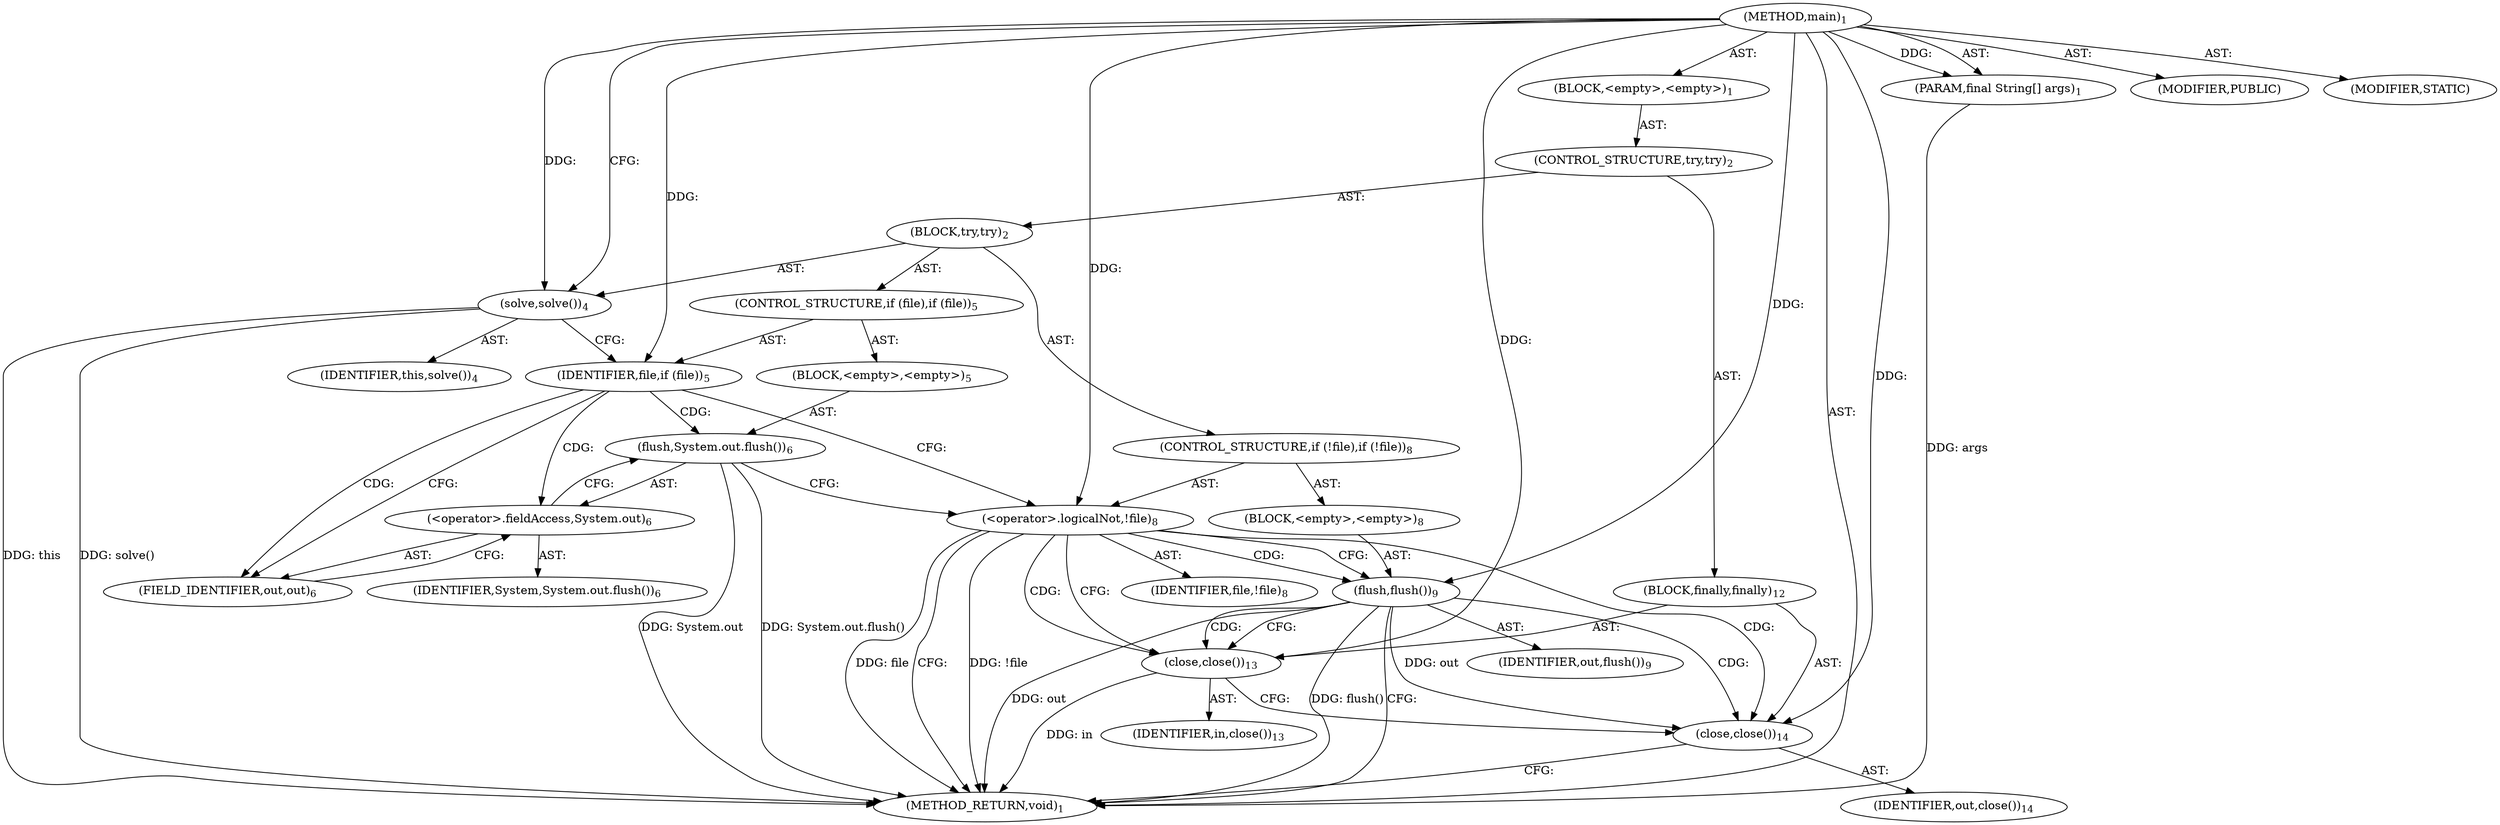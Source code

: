 digraph "main" {  
"17" [label = <(METHOD,main)<SUB>1</SUB>> ]
"18" [label = <(PARAM,final String[] args)<SUB>1</SUB>> ]
"19" [label = <(BLOCK,&lt;empty&gt;,&lt;empty&gt;)<SUB>1</SUB>> ]
"20" [label = <(CONTROL_STRUCTURE,try,try)<SUB>2</SUB>> ]
"21" [label = <(BLOCK,try,try)<SUB>2</SUB>> ]
"22" [label = <(solve,solve())<SUB>4</SUB>> ]
"23" [label = <(IDENTIFIER,this,solve())<SUB>4</SUB>> ]
"24" [label = <(CONTROL_STRUCTURE,if (file),if (file))<SUB>5</SUB>> ]
"25" [label = <(IDENTIFIER,file,if (file))<SUB>5</SUB>> ]
"26" [label = <(BLOCK,&lt;empty&gt;,&lt;empty&gt;)<SUB>5</SUB>> ]
"27" [label = <(flush,System.out.flush())<SUB>6</SUB>> ]
"28" [label = <(&lt;operator&gt;.fieldAccess,System.out)<SUB>6</SUB>> ]
"29" [label = <(IDENTIFIER,System,System.out.flush())<SUB>6</SUB>> ]
"30" [label = <(FIELD_IDENTIFIER,out,out)<SUB>6</SUB>> ]
"31" [label = <(CONTROL_STRUCTURE,if (!file),if (!file))<SUB>8</SUB>> ]
"32" [label = <(&lt;operator&gt;.logicalNot,!file)<SUB>8</SUB>> ]
"33" [label = <(IDENTIFIER,file,!file)<SUB>8</SUB>> ]
"34" [label = <(BLOCK,&lt;empty&gt;,&lt;empty&gt;)<SUB>8</SUB>> ]
"35" [label = <(flush,flush())<SUB>9</SUB>> ]
"36" [label = <(IDENTIFIER,out,flush())<SUB>9</SUB>> ]
"37" [label = <(BLOCK,finally,finally)<SUB>12</SUB>> ]
"38" [label = <(close,close())<SUB>13</SUB>> ]
"39" [label = <(IDENTIFIER,in,close())<SUB>13</SUB>> ]
"40" [label = <(close,close())<SUB>14</SUB>> ]
"41" [label = <(IDENTIFIER,out,close())<SUB>14</SUB>> ]
"42" [label = <(MODIFIER,PUBLIC)> ]
"43" [label = <(MODIFIER,STATIC)> ]
"44" [label = <(METHOD_RETURN,void)<SUB>1</SUB>> ]
  "17" -> "18"  [ label = "AST: "] 
  "17" -> "19"  [ label = "AST: "] 
  "17" -> "42"  [ label = "AST: "] 
  "17" -> "43"  [ label = "AST: "] 
  "17" -> "44"  [ label = "AST: "] 
  "19" -> "20"  [ label = "AST: "] 
  "20" -> "21"  [ label = "AST: "] 
  "20" -> "37"  [ label = "AST: "] 
  "21" -> "22"  [ label = "AST: "] 
  "21" -> "24"  [ label = "AST: "] 
  "21" -> "31"  [ label = "AST: "] 
  "22" -> "23"  [ label = "AST: "] 
  "24" -> "25"  [ label = "AST: "] 
  "24" -> "26"  [ label = "AST: "] 
  "26" -> "27"  [ label = "AST: "] 
  "27" -> "28"  [ label = "AST: "] 
  "28" -> "29"  [ label = "AST: "] 
  "28" -> "30"  [ label = "AST: "] 
  "31" -> "32"  [ label = "AST: "] 
  "31" -> "34"  [ label = "AST: "] 
  "32" -> "33"  [ label = "AST: "] 
  "34" -> "35"  [ label = "AST: "] 
  "35" -> "36"  [ label = "AST: "] 
  "37" -> "38"  [ label = "AST: "] 
  "37" -> "40"  [ label = "AST: "] 
  "38" -> "39"  [ label = "AST: "] 
  "40" -> "41"  [ label = "AST: "] 
  "22" -> "25"  [ label = "CFG: "] 
  "38" -> "40"  [ label = "CFG: "] 
  "40" -> "44"  [ label = "CFG: "] 
  "25" -> "30"  [ label = "CFG: "] 
  "25" -> "32"  [ label = "CFG: "] 
  "32" -> "44"  [ label = "CFG: "] 
  "32" -> "38"  [ label = "CFG: "] 
  "32" -> "35"  [ label = "CFG: "] 
  "27" -> "32"  [ label = "CFG: "] 
  "35" -> "44"  [ label = "CFG: "] 
  "35" -> "38"  [ label = "CFG: "] 
  "28" -> "27"  [ label = "CFG: "] 
  "30" -> "28"  [ label = "CFG: "] 
  "17" -> "22"  [ label = "CFG: "] 
  "18" -> "44"  [ label = "DDG: args"] 
  "22" -> "44"  [ label = "DDG: solve()"] 
  "27" -> "44"  [ label = "DDG: System.out"] 
  "27" -> "44"  [ label = "DDG: System.out.flush()"] 
  "32" -> "44"  [ label = "DDG: !file"] 
  "35" -> "44"  [ label = "DDG: out"] 
  "35" -> "44"  [ label = "DDG: flush()"] 
  "22" -> "44"  [ label = "DDG: this"] 
  "38" -> "44"  [ label = "DDG: in"] 
  "32" -> "44"  [ label = "DDG: file"] 
  "17" -> "18"  [ label = "DDG: "] 
  "17" -> "22"  [ label = "DDG: "] 
  "17" -> "25"  [ label = "DDG: "] 
  "17" -> "38"  [ label = "DDG: "] 
  "35" -> "40"  [ label = "DDG: out"] 
  "17" -> "40"  [ label = "DDG: "] 
  "17" -> "32"  [ label = "DDG: "] 
  "17" -> "35"  [ label = "DDG: "] 
  "25" -> "30"  [ label = "CDG: "] 
  "25" -> "28"  [ label = "CDG: "] 
  "25" -> "27"  [ label = "CDG: "] 
  "32" -> "40"  [ label = "CDG: "] 
  "32" -> "38"  [ label = "CDG: "] 
  "32" -> "35"  [ label = "CDG: "] 
  "35" -> "40"  [ label = "CDG: "] 
  "35" -> "38"  [ label = "CDG: "] 
}
